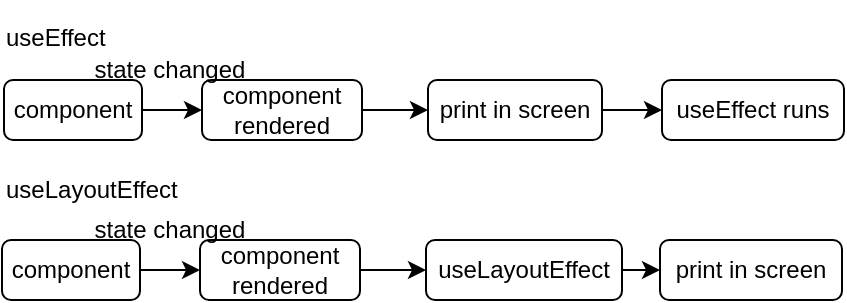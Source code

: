 <mxfile>
    <diagram id="mwAG4gKUtEkQMcCuO5Vd" name="Page-1">
        <mxGraphModel dx="467" dy="314" grid="1" gridSize="10" guides="1" tooltips="1" connect="1" arrows="1" fold="1" page="1" pageScale="1" pageWidth="827" pageHeight="1169" math="0" shadow="0">
            <root>
                <mxCell id="0"/>
                <mxCell id="1" parent="0"/>
                <mxCell id="56" value="" style="edgeStyle=none;html=1;" edge="1" parent="1" source="24" target="25">
                    <mxGeometry relative="1" as="geometry"/>
                </mxCell>
                <mxCell id="24" value="&lt;span&gt;component&lt;/span&gt;" style="rounded=1;whiteSpace=wrap;html=1;" vertex="1" parent="1">
                    <mxGeometry x="1" y="40" width="69" height="30" as="geometry"/>
                </mxCell>
                <mxCell id="57" value="" style="edgeStyle=none;html=1;" edge="1" parent="1" source="25" target="26">
                    <mxGeometry relative="1" as="geometry"/>
                </mxCell>
                <mxCell id="25" value="&lt;span&gt;component rendered&lt;/span&gt;" style="rounded=1;whiteSpace=wrap;html=1;" vertex="1" parent="1">
                    <mxGeometry x="100" y="40" width="80" height="30" as="geometry"/>
                </mxCell>
                <mxCell id="58" value="" style="edgeStyle=none;html=1;" edge="1" parent="1" source="26" target="27">
                    <mxGeometry relative="1" as="geometry"/>
                </mxCell>
                <mxCell id="26" value="print in screen" style="rounded=1;whiteSpace=wrap;html=1;" vertex="1" parent="1">
                    <mxGeometry x="213" y="40" width="87" height="30" as="geometry"/>
                </mxCell>
                <mxCell id="27" value="&lt;span&gt;useEffect runs&lt;/span&gt;" style="rounded=1;whiteSpace=wrap;html=1;" vertex="1" parent="1">
                    <mxGeometry x="330" y="40" width="91" height="30" as="geometry"/>
                </mxCell>
                <mxCell id="22" value="&lt;p style=&quot;line-height: 1&quot;&gt;useEffect&lt;/p&gt;" style="text;html=1;strokeColor=none;fillColor=none;align=left;verticalAlign=middle;whiteSpace=wrap;rounded=0;" vertex="1" parent="1">
                    <mxGeometry y="3" width="70" height="30" as="geometry"/>
                </mxCell>
                <mxCell id="29" value="&lt;p style=&quot;line-height: 1&quot;&gt;useLayoutEffect&lt;/p&gt;" style="text;html=1;strokeColor=none;fillColor=none;align=left;verticalAlign=middle;whiteSpace=wrap;rounded=0;" vertex="1" parent="1">
                    <mxGeometry y="79" width="70" height="30" as="geometry"/>
                </mxCell>
                <mxCell id="44" value="state changed" style="text;html=1;strokeColor=none;fillColor=none;align=center;verticalAlign=middle;whiteSpace=wrap;rounded=0;" vertex="1" parent="1">
                    <mxGeometry x="40" y="20" width="88" height="30" as="geometry"/>
                </mxCell>
                <mxCell id="46" value="" style="edgeStyle=none;html=1;" edge="1" parent="1" source="47" target="49">
                    <mxGeometry relative="1" as="geometry"/>
                </mxCell>
                <mxCell id="47" value="&lt;span&gt;component&lt;/span&gt;" style="rounded=1;whiteSpace=wrap;html=1;" vertex="1" parent="1">
                    <mxGeometry y="120" width="69" height="30" as="geometry"/>
                </mxCell>
                <mxCell id="48" value="" style="edgeStyle=none;html=1;" edge="1" parent="1" source="49" target="51">
                    <mxGeometry relative="1" as="geometry"/>
                </mxCell>
                <mxCell id="49" value="&lt;span&gt;component rendered&lt;/span&gt;" style="rounded=1;whiteSpace=wrap;html=1;" vertex="1" parent="1">
                    <mxGeometry x="99" y="120" width="80" height="30" as="geometry"/>
                </mxCell>
                <mxCell id="50" value="" style="edgeStyle=none;html=1;" edge="1" parent="1" source="51" target="52">
                    <mxGeometry relative="1" as="geometry"/>
                </mxCell>
                <mxCell id="51" value="useLayoutEffect" style="rounded=1;whiteSpace=wrap;html=1;" vertex="1" parent="1">
                    <mxGeometry x="212" y="120" width="98" height="30" as="geometry"/>
                </mxCell>
                <mxCell id="52" value="print in screen" style="rounded=1;whiteSpace=wrap;html=1;" vertex="1" parent="1">
                    <mxGeometry x="329" y="120" width="91" height="30" as="geometry"/>
                </mxCell>
                <mxCell id="59" value="state changed" style="text;html=1;strokeColor=none;fillColor=none;align=center;verticalAlign=middle;whiteSpace=wrap;rounded=0;" vertex="1" parent="1">
                    <mxGeometry x="40" y="100" width="88" height="30" as="geometry"/>
                </mxCell>
            </root>
        </mxGraphModel>
    </diagram>
</mxfile>